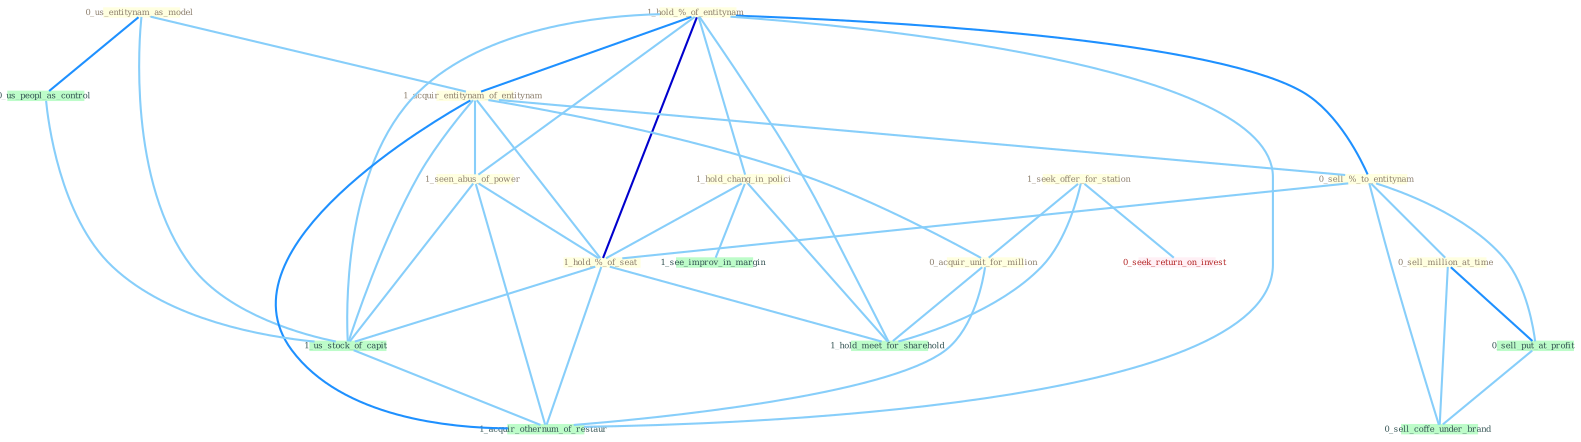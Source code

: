 Graph G{ 
    node
    [shape=polygon,style=filled,width=.5,height=.06,color="#BDFCC9",fixedsize=true,fontsize=4,
    fontcolor="#2f4f4f"];
    {node
    [color="#ffffe0", fontcolor="#8b7d6b"] "0_us_entitynam_as_model " "1_hold_%_of_entitynam " "1_hold_chang_in_polici " "1_acquir_entitynam_of_entitynam " "1_seen_abus_of_power " "1_seek_offer_for_station " "0_acquir_unit_for_million " "0_sell_%_to_entitynam " "0_sell_million_at_time " "1_hold_%_of_seat "}
{node [color="#fff0f5", fontcolor="#b22222"] "0_seek_return_on_invest "}
edge [color="#B0E2FF"];

	"0_us_entitynam_as_model " -- "1_acquir_entitynam_of_entitynam " [w="1", color="#87cefa" ];
	"0_us_entitynam_as_model " -- "0_us_peopl_as_control " [w="2", color="#1e90ff" , len=0.8];
	"0_us_entitynam_as_model " -- "1_us_stock_of_capit " [w="1", color="#87cefa" ];
	"1_hold_%_of_entitynam " -- "1_hold_chang_in_polici " [w="1", color="#87cefa" ];
	"1_hold_%_of_entitynam " -- "1_acquir_entitynam_of_entitynam " [w="2", color="#1e90ff" , len=0.8];
	"1_hold_%_of_entitynam " -- "1_seen_abus_of_power " [w="1", color="#87cefa" ];
	"1_hold_%_of_entitynam " -- "0_sell_%_to_entitynam " [w="2", color="#1e90ff" , len=0.8];
	"1_hold_%_of_entitynam " -- "1_hold_%_of_seat " [w="3", color="#0000cd" , len=0.6];
	"1_hold_%_of_entitynam " -- "1_us_stock_of_capit " [w="1", color="#87cefa" ];
	"1_hold_%_of_entitynam " -- "1_hold_meet_for_sharehold " [w="1", color="#87cefa" ];
	"1_hold_%_of_entitynam " -- "1_acquir_othernum_of_restaur " [w="1", color="#87cefa" ];
	"1_hold_chang_in_polici " -- "1_hold_%_of_seat " [w="1", color="#87cefa" ];
	"1_hold_chang_in_polici " -- "1_see_improv_in_margin " [w="1", color="#87cefa" ];
	"1_hold_chang_in_polici " -- "1_hold_meet_for_sharehold " [w="1", color="#87cefa" ];
	"1_acquir_entitynam_of_entitynam " -- "1_seen_abus_of_power " [w="1", color="#87cefa" ];
	"1_acquir_entitynam_of_entitynam " -- "0_acquir_unit_for_million " [w="1", color="#87cefa" ];
	"1_acquir_entitynam_of_entitynam " -- "0_sell_%_to_entitynam " [w="1", color="#87cefa" ];
	"1_acquir_entitynam_of_entitynam " -- "1_hold_%_of_seat " [w="1", color="#87cefa" ];
	"1_acquir_entitynam_of_entitynam " -- "1_us_stock_of_capit " [w="1", color="#87cefa" ];
	"1_acquir_entitynam_of_entitynam " -- "1_acquir_othernum_of_restaur " [w="2", color="#1e90ff" , len=0.8];
	"1_seen_abus_of_power " -- "1_hold_%_of_seat " [w="1", color="#87cefa" ];
	"1_seen_abus_of_power " -- "1_us_stock_of_capit " [w="1", color="#87cefa" ];
	"1_seen_abus_of_power " -- "1_acquir_othernum_of_restaur " [w="1", color="#87cefa" ];
	"1_seek_offer_for_station " -- "0_acquir_unit_for_million " [w="1", color="#87cefa" ];
	"1_seek_offer_for_station " -- "0_seek_return_on_invest " [w="1", color="#87cefa" ];
	"1_seek_offer_for_station " -- "1_hold_meet_for_sharehold " [w="1", color="#87cefa" ];
	"0_acquir_unit_for_million " -- "1_hold_meet_for_sharehold " [w="1", color="#87cefa" ];
	"0_acquir_unit_for_million " -- "1_acquir_othernum_of_restaur " [w="1", color="#87cefa" ];
	"0_sell_%_to_entitynam " -- "0_sell_million_at_time " [w="1", color="#87cefa" ];
	"0_sell_%_to_entitynam " -- "1_hold_%_of_seat " [w="1", color="#87cefa" ];
	"0_sell_%_to_entitynam " -- "0_sell_put_at_profit " [w="1", color="#87cefa" ];
	"0_sell_%_to_entitynam " -- "0_sell_coffe_under_brand " [w="1", color="#87cefa" ];
	"0_sell_million_at_time " -- "0_sell_put_at_profit " [w="2", color="#1e90ff" , len=0.8];
	"0_sell_million_at_time " -- "0_sell_coffe_under_brand " [w="1", color="#87cefa" ];
	"1_hold_%_of_seat " -- "1_us_stock_of_capit " [w="1", color="#87cefa" ];
	"1_hold_%_of_seat " -- "1_hold_meet_for_sharehold " [w="1", color="#87cefa" ];
	"1_hold_%_of_seat " -- "1_acquir_othernum_of_restaur " [w="1", color="#87cefa" ];
	"0_us_peopl_as_control " -- "1_us_stock_of_capit " [w="1", color="#87cefa" ];
	"0_sell_put_at_profit " -- "0_sell_coffe_under_brand " [w="1", color="#87cefa" ];
	"1_us_stock_of_capit " -- "1_acquir_othernum_of_restaur " [w="1", color="#87cefa" ];
}